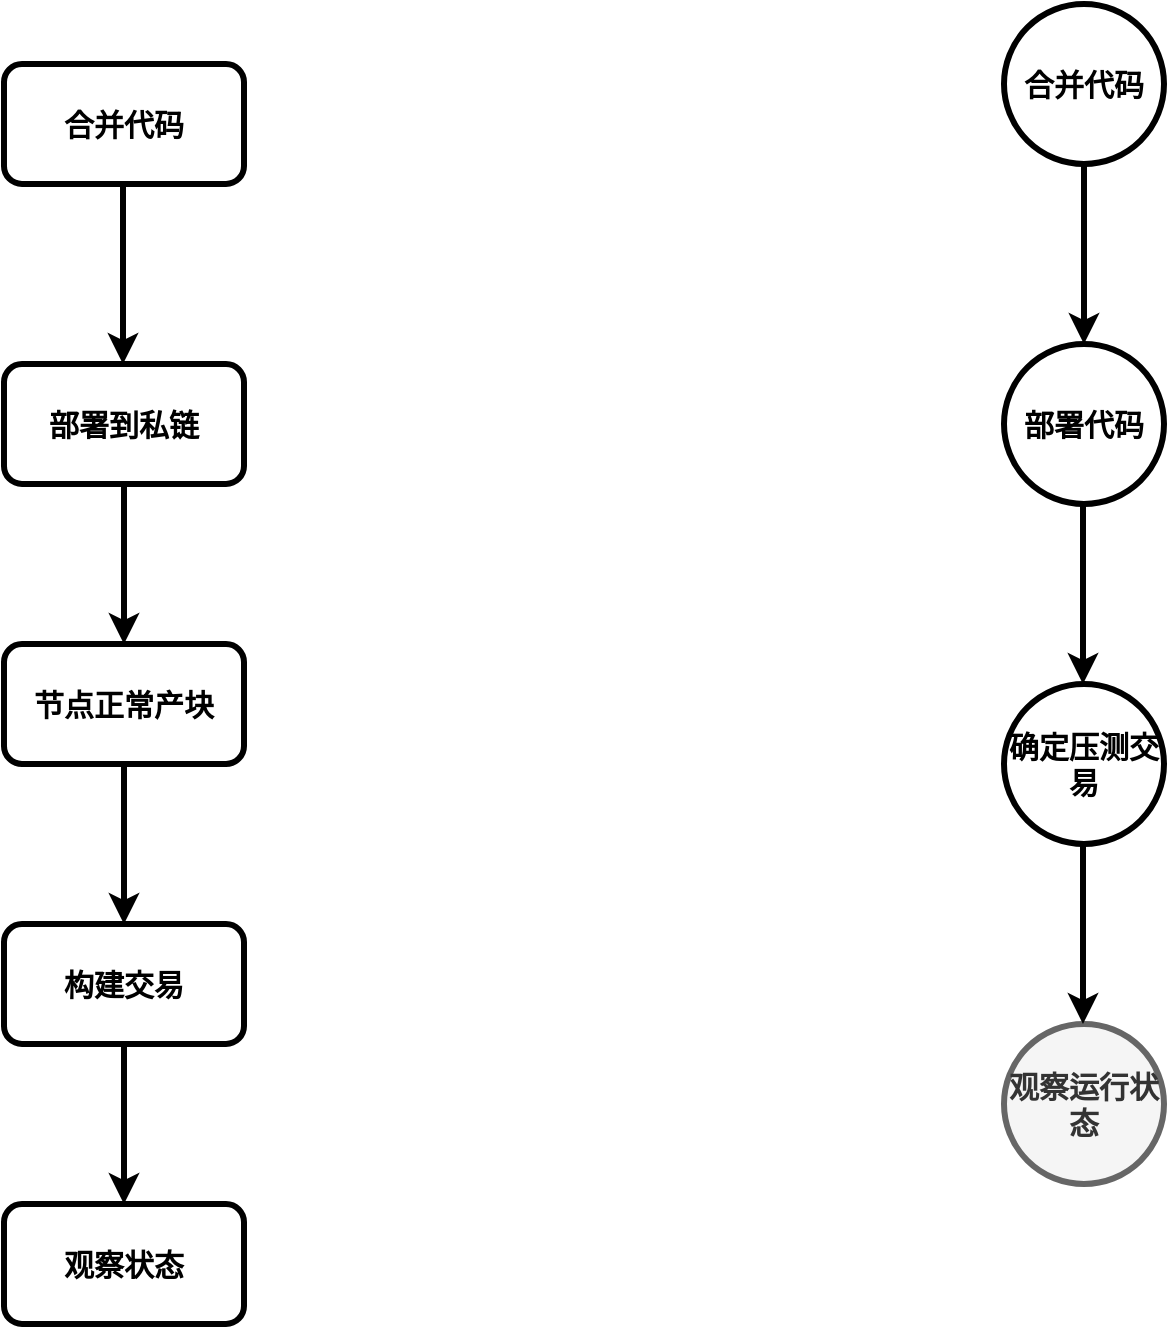<mxfile version="20.8.5" type="github">
  <diagram id="069mXlZgiNTChSjant99" name="第 1 页">
    <mxGraphModel dx="2074" dy="1043" grid="1" gridSize="10" guides="1" tooltips="1" connect="1" arrows="1" fold="1" page="1" pageScale="1" pageWidth="1169" pageHeight="1654" math="0" shadow="0">
      <root>
        <mxCell id="0" />
        <mxCell id="1" parent="0" />
        <mxCell id="Ui7_pYZ_Vi21XEhTOCzs-2" value="&lt;b&gt;&lt;font style=&quot;font-size: 15px;&quot;&gt;合并代码&lt;/font&gt;&lt;/b&gt;" style="ellipse;whiteSpace=wrap;html=1;aspect=fixed;strokeWidth=3;" vertex="1" parent="1">
          <mxGeometry x="820" y="410" width="80" height="80" as="geometry" />
        </mxCell>
        <mxCell id="Ui7_pYZ_Vi21XEhTOCzs-3" value="&lt;font style=&quot;font-size: 15px;&quot;&gt;&lt;b&gt;部署代码&lt;/b&gt;&lt;/font&gt;" style="ellipse;whiteSpace=wrap;html=1;aspect=fixed;strokeWidth=3;" vertex="1" parent="1">
          <mxGeometry x="820" y="580" width="80" height="80" as="geometry" />
        </mxCell>
        <mxCell id="Ui7_pYZ_Vi21XEhTOCzs-6" value="" style="endArrow=classic;html=1;rounded=0;strokeWidth=3;" edge="1" parent="1" target="Ui7_pYZ_Vi21XEhTOCzs-3">
          <mxGeometry width="50" height="50" relative="1" as="geometry">
            <mxPoint x="860" y="490" as="sourcePoint" />
            <mxPoint x="910" y="440" as="targetPoint" />
          </mxGeometry>
        </mxCell>
        <mxCell id="Ui7_pYZ_Vi21XEhTOCzs-7" value="&lt;font style=&quot;font-size: 15px;&quot;&gt;&lt;b&gt;确定压测交易&lt;/b&gt;&lt;/font&gt;" style="ellipse;whiteSpace=wrap;html=1;aspect=fixed;strokeWidth=3;" vertex="1" parent="1">
          <mxGeometry x="820" y="750" width="80" height="80" as="geometry" />
        </mxCell>
        <mxCell id="Ui7_pYZ_Vi21XEhTOCzs-8" value="" style="endArrow=classic;html=1;rounded=0;strokeWidth=3;" edge="1" parent="1">
          <mxGeometry width="50" height="50" relative="1" as="geometry">
            <mxPoint x="859.5" y="660" as="sourcePoint" />
            <mxPoint x="859.5" y="750" as="targetPoint" />
          </mxGeometry>
        </mxCell>
        <mxCell id="Ui7_pYZ_Vi21XEhTOCzs-9" value="&lt;b&gt;&lt;font style=&quot;font-size: 15px;&quot;&gt;观察运行状态&lt;/font&gt;&lt;/b&gt;" style="ellipse;whiteSpace=wrap;html=1;aspect=fixed;strokeWidth=3;fillColor=#f5f5f5;strokeColor=#666666;fontColor=#333333;" vertex="1" parent="1">
          <mxGeometry x="820" y="920" width="80" height="80" as="geometry" />
        </mxCell>
        <mxCell id="Ui7_pYZ_Vi21XEhTOCzs-11" value="" style="endArrow=classic;html=1;rounded=0;strokeWidth=3;" edge="1" parent="1">
          <mxGeometry width="50" height="50" relative="1" as="geometry">
            <mxPoint x="859.5" y="830" as="sourcePoint" />
            <mxPoint x="859.5" y="920" as="targetPoint" />
          </mxGeometry>
        </mxCell>
        <mxCell id="Ui7_pYZ_Vi21XEhTOCzs-12" value="&lt;b style=&quot;border-color: var(--border-color); font-size: 12px;&quot;&gt;&lt;font style=&quot;border-color: var(--border-color); font-size: 15px;&quot;&gt;合并代码&lt;/font&gt;&lt;/b&gt;" style="rounded=1;whiteSpace=wrap;html=1;strokeWidth=3;fontSize=15;" vertex="1" parent="1">
          <mxGeometry x="320" y="440" width="120" height="60" as="geometry" />
        </mxCell>
        <mxCell id="Ui7_pYZ_Vi21XEhTOCzs-13" value="" style="endArrow=classic;html=1;rounded=0;strokeWidth=3;" edge="1" parent="1">
          <mxGeometry width="50" height="50" relative="1" as="geometry">
            <mxPoint x="379.5" y="500" as="sourcePoint" />
            <mxPoint x="379.5" y="590" as="targetPoint" />
          </mxGeometry>
        </mxCell>
        <mxCell id="Ui7_pYZ_Vi21XEhTOCzs-16" value="" style="edgeStyle=orthogonalEdgeStyle;rounded=0;orthogonalLoop=1;jettySize=auto;html=1;strokeWidth=3;fontSize=15;" edge="1" parent="1" source="Ui7_pYZ_Vi21XEhTOCzs-14" target="Ui7_pYZ_Vi21XEhTOCzs-15">
          <mxGeometry relative="1" as="geometry" />
        </mxCell>
        <mxCell id="Ui7_pYZ_Vi21XEhTOCzs-14" value="&lt;b style=&quot;border-color: var(--border-color);&quot;&gt;部署到私链&lt;/b&gt;" style="rounded=1;whiteSpace=wrap;html=1;strokeWidth=3;fontSize=15;" vertex="1" parent="1">
          <mxGeometry x="320" y="590" width="120" height="60" as="geometry" />
        </mxCell>
        <mxCell id="Ui7_pYZ_Vi21XEhTOCzs-18" value="" style="edgeStyle=orthogonalEdgeStyle;rounded=0;orthogonalLoop=1;jettySize=auto;html=1;strokeWidth=3;fontSize=15;" edge="1" parent="1" source="Ui7_pYZ_Vi21XEhTOCzs-15" target="Ui7_pYZ_Vi21XEhTOCzs-17">
          <mxGeometry relative="1" as="geometry" />
        </mxCell>
        <mxCell id="Ui7_pYZ_Vi21XEhTOCzs-15" value="&lt;b style=&quot;border-color: var(--border-color);&quot;&gt;节点正常产块&lt;br&gt;&lt;/b&gt;" style="rounded=1;whiteSpace=wrap;html=1;strokeWidth=3;fontSize=15;" vertex="1" parent="1">
          <mxGeometry x="320" y="730" width="120" height="60" as="geometry" />
        </mxCell>
        <mxCell id="Ui7_pYZ_Vi21XEhTOCzs-22" value="" style="edgeStyle=orthogonalEdgeStyle;rounded=0;orthogonalLoop=1;jettySize=auto;html=1;strokeWidth=3;fontSize=15;" edge="1" parent="1" source="Ui7_pYZ_Vi21XEhTOCzs-17" target="Ui7_pYZ_Vi21XEhTOCzs-21">
          <mxGeometry relative="1" as="geometry" />
        </mxCell>
        <mxCell id="Ui7_pYZ_Vi21XEhTOCzs-17" value="&lt;b&gt;构建交易&lt;/b&gt;" style="whiteSpace=wrap;html=1;fontSize=15;rounded=1;strokeWidth=3;" vertex="1" parent="1">
          <mxGeometry x="320" y="870" width="120" height="60" as="geometry" />
        </mxCell>
        <mxCell id="Ui7_pYZ_Vi21XEhTOCzs-21" value="&lt;b&gt;观察状态&lt;/b&gt;" style="whiteSpace=wrap;html=1;fontSize=15;rounded=1;strokeWidth=3;" vertex="1" parent="1">
          <mxGeometry x="320" y="1010" width="120" height="60" as="geometry" />
        </mxCell>
      </root>
    </mxGraphModel>
  </diagram>
</mxfile>
